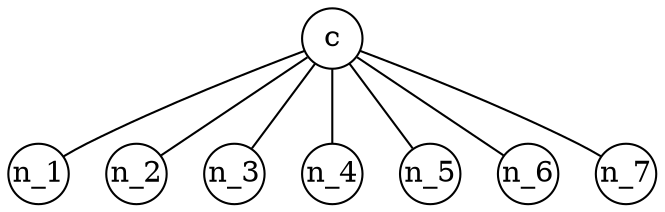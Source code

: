 /*

:Title: PGF snakes
:Tags: PGF

Examples of PGF/TikZ snake line styles. See chapter 14.2 in the PGF/TikZ 
manual for all availale snake styles. Note that the snake styles requires
line operations, so you have to use the ``-s`` option.

Generated with::

 $ dot2tex -fpgf -s --prog circo pgfsnakes.dot > pgfsnakes.tex
 
*/
graph G {
	graph [mindist=0.5];
	node [texmode="math", fixedsize=true, shape=circle, width=0.4, style="fill=green!20"];
	c -- n_1 [style="snake=zigzag"];
	c -- n_2 [style="snake=saw"];
	c -- n_3 [style="snake=expanding waves, segment angle=10"];
	c -- n_4 [style="snake=snake"];
	c -- n_5 [style="snake=coil, segment amplitude=6pt"];
	c -- n_6 [style="snake=brace"];
	c -- n_7 [style="snake=triangles"];
	c [style="fill=red!80"];
}

